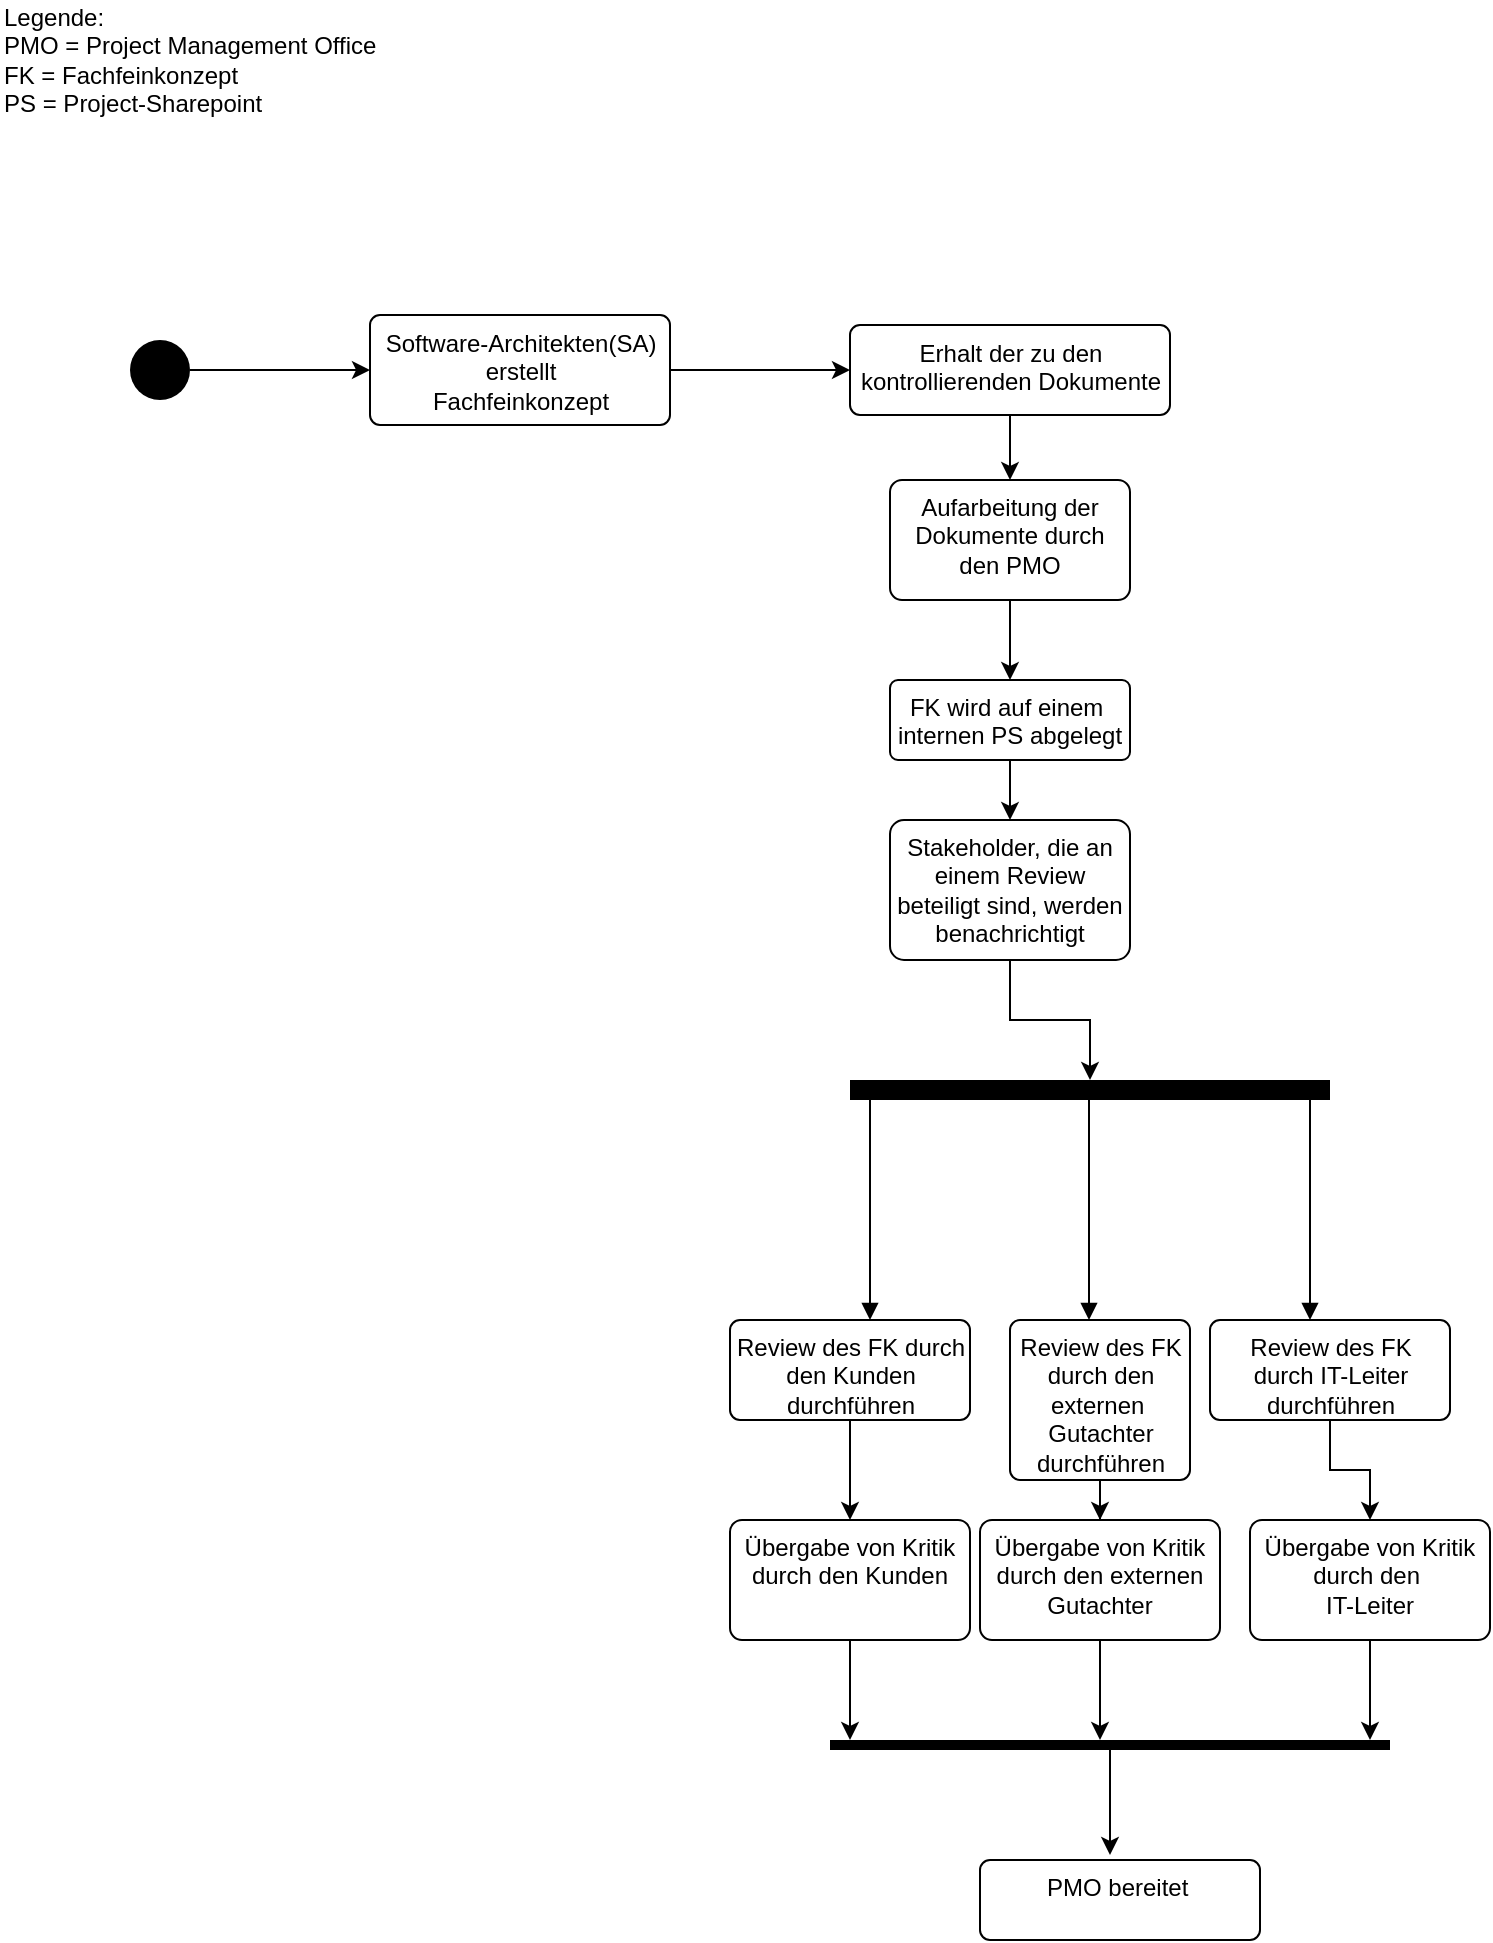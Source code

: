 <mxfile version="13.9.3" type="github">
  <diagram name="Page-1" id="0783ab3e-0a74-02c8-0abd-f7b4e66b4bec">
    <mxGraphModel dx="1422" dy="737" grid="1" gridSize="10" guides="1" tooltips="1" connect="1" arrows="1" fold="1" page="1" pageScale="1" pageWidth="850" pageHeight="1100" background="#ffffff" math="0" shadow="0">
      <root>
        <mxCell id="0" />
        <mxCell id="1" parent="0" />
        <mxCell id="Knu2U8k6lseqH8GCTdI2-4" value="" style="edgeStyle=orthogonalEdgeStyle;rounded=0;orthogonalLoop=1;jettySize=auto;html=1;" edge="1" parent="1" source="Knu2U8k6lseqH8GCTdI2-1" target="Knu2U8k6lseqH8GCTdI2-2">
          <mxGeometry relative="1" as="geometry" />
        </mxCell>
        <mxCell id="Knu2U8k6lseqH8GCTdI2-1" value="" style="ellipse;fillColor=#000000;strokeColor=none;" vertex="1" parent="1">
          <mxGeometry x="80" y="170" width="30" height="30" as="geometry" />
        </mxCell>
        <mxCell id="Knu2U8k6lseqH8GCTdI2-6" value="" style="edgeStyle=orthogonalEdgeStyle;rounded=0;orthogonalLoop=1;jettySize=auto;html=1;" edge="1" parent="1" source="Knu2U8k6lseqH8GCTdI2-2" target="Knu2U8k6lseqH8GCTdI2-5">
          <mxGeometry relative="1" as="geometry" />
        </mxCell>
        <mxCell id="Knu2U8k6lseqH8GCTdI2-2" value="Software-Architekten(SA)&lt;br&gt;erstellt&lt;br&gt;Fachfeinkonzept" style="html=1;align=center;verticalAlign=top;rounded=1;absoluteArcSize=1;arcSize=10;dashed=0;" vertex="1" parent="1">
          <mxGeometry x="200" y="157.5" width="150" height="55" as="geometry" />
        </mxCell>
        <mxCell id="Knu2U8k6lseqH8GCTdI2-8" value="" style="edgeStyle=orthogonalEdgeStyle;rounded=0;orthogonalLoop=1;jettySize=auto;html=1;" edge="1" parent="1" source="Knu2U8k6lseqH8GCTdI2-5" target="Knu2U8k6lseqH8GCTdI2-7">
          <mxGeometry relative="1" as="geometry" />
        </mxCell>
        <mxCell id="Knu2U8k6lseqH8GCTdI2-5" value="Erhalt der zu den &lt;br&gt;kontrollierenden Dokumente" style="html=1;align=center;verticalAlign=top;rounded=1;absoluteArcSize=1;arcSize=10;dashed=0;" vertex="1" parent="1">
          <mxGeometry x="440" y="162.5" width="160" height="45" as="geometry" />
        </mxCell>
        <mxCell id="Knu2U8k6lseqH8GCTdI2-13" value="" style="edgeStyle=orthogonalEdgeStyle;rounded=0;orthogonalLoop=1;jettySize=auto;html=1;" edge="1" parent="1" source="Knu2U8k6lseqH8GCTdI2-7" target="Knu2U8k6lseqH8GCTdI2-12">
          <mxGeometry relative="1" as="geometry" />
        </mxCell>
        <mxCell id="Knu2U8k6lseqH8GCTdI2-7" value="Aufarbeitung der Dokumente durch den PMO" style="whiteSpace=wrap;html=1;rounded=1;dashed=0;verticalAlign=top;arcSize=10;" vertex="1" parent="1">
          <mxGeometry x="460" y="240" width="120" height="60" as="geometry" />
        </mxCell>
        <mxCell id="Knu2U8k6lseqH8GCTdI2-11" value="Legende:&lt;br&gt;PMO = Project Management Office&lt;br&gt;FK = Fachfeinkonzept&lt;br&gt;PS = Project-Sharepoint" style="text;html=1;align=left;verticalAlign=middle;resizable=0;points=[];autosize=1;" vertex="1" parent="1">
          <mxGeometry x="15" width="200" height="60" as="geometry" />
        </mxCell>
        <mxCell id="Knu2U8k6lseqH8GCTdI2-15" value="" style="edgeStyle=orthogonalEdgeStyle;rounded=0;orthogonalLoop=1;jettySize=auto;html=1;" edge="1" parent="1" source="Knu2U8k6lseqH8GCTdI2-12" target="Knu2U8k6lseqH8GCTdI2-14">
          <mxGeometry relative="1" as="geometry" />
        </mxCell>
        <mxCell id="Knu2U8k6lseqH8GCTdI2-12" value="FK wird auf einem&amp;nbsp;&lt;br&gt;internen PS abgelegt" style="whiteSpace=wrap;html=1;rounded=1;dashed=0;verticalAlign=top;arcSize=10;" vertex="1" parent="1">
          <mxGeometry x="460" y="340" width="120" height="40" as="geometry" />
        </mxCell>
        <mxCell id="Knu2U8k6lseqH8GCTdI2-17" value="" style="edgeStyle=orthogonalEdgeStyle;rounded=0;orthogonalLoop=1;jettySize=auto;html=1;" edge="1" parent="1" source="Knu2U8k6lseqH8GCTdI2-14" target="Knu2U8k6lseqH8GCTdI2-16">
          <mxGeometry relative="1" as="geometry" />
        </mxCell>
        <mxCell id="Knu2U8k6lseqH8GCTdI2-14" value="Stakeholder, die an einem Review beteiligt sind, werden benachrichtigt" style="whiteSpace=wrap;html=1;rounded=1;dashed=0;verticalAlign=top;arcSize=10;" vertex="1" parent="1">
          <mxGeometry x="460" y="410" width="120" height="70" as="geometry" />
        </mxCell>
        <mxCell id="Knu2U8k6lseqH8GCTdI2-16" value="" style="html=1;points=[];perimeter=orthogonalPerimeter;fillColor=#000000;strokeColor=none;direction=south;" vertex="1" parent="1">
          <mxGeometry x="440" y="540" width="240" height="10" as="geometry" />
        </mxCell>
        <mxCell id="Knu2U8k6lseqH8GCTdI2-20" value="" style="endArrow=block;endFill=1;html=1;edgeStyle=orthogonalEdgeStyle;align=left;verticalAlign=top;" edge="1" parent="1">
          <mxGeometry y="81" relative="1" as="geometry">
            <mxPoint x="450" y="550" as="sourcePoint" />
            <mxPoint x="450" y="660" as="targetPoint" />
            <Array as="points">
              <mxPoint x="450" y="600" />
              <mxPoint x="450" y="600" />
            </Array>
            <mxPoint x="-80" y="71" as="offset" />
          </mxGeometry>
        </mxCell>
        <mxCell id="Knu2U8k6lseqH8GCTdI2-23" value="" style="endArrow=block;endFill=1;html=1;edgeStyle=orthogonalEdgeStyle;align=left;verticalAlign=top;" edge="1" parent="1">
          <mxGeometry y="81" relative="1" as="geometry">
            <mxPoint x="559.5" y="550" as="sourcePoint" />
            <mxPoint x="559.5" y="660" as="targetPoint" />
            <Array as="points">
              <mxPoint x="559.5" y="600" />
              <mxPoint x="559.5" y="600" />
            </Array>
            <mxPoint x="-80" y="71" as="offset" />
          </mxGeometry>
        </mxCell>
        <mxCell id="Knu2U8k6lseqH8GCTdI2-24" value="" style="endArrow=block;endFill=1;html=1;edgeStyle=orthogonalEdgeStyle;align=left;verticalAlign=top;" edge="1" parent="1">
          <mxGeometry y="81" relative="1" as="geometry">
            <mxPoint x="670" y="550" as="sourcePoint" />
            <mxPoint x="670" y="660" as="targetPoint" />
            <Array as="points">
              <mxPoint x="670" y="600" />
              <mxPoint x="670" y="600" />
            </Array>
            <mxPoint x="-80" y="71" as="offset" />
          </mxGeometry>
        </mxCell>
        <mxCell id="Knu2U8k6lseqH8GCTdI2-29" value="" style="edgeStyle=orthogonalEdgeStyle;rounded=0;orthogonalLoop=1;jettySize=auto;html=1;" edge="1" parent="1" source="Knu2U8k6lseqH8GCTdI2-25" target="Knu2U8k6lseqH8GCTdI2-28">
          <mxGeometry relative="1" as="geometry" />
        </mxCell>
        <mxCell id="Knu2U8k6lseqH8GCTdI2-25" value="Review des FK durch&lt;br&gt;den Kunden &lt;br&gt;durchführen" style="html=1;align=center;verticalAlign=top;rounded=1;absoluteArcSize=1;arcSize=10;dashed=0;" vertex="1" parent="1">
          <mxGeometry x="380" y="660" width="120" height="50" as="geometry" />
        </mxCell>
        <mxCell id="Knu2U8k6lseqH8GCTdI2-31" value="" style="edgeStyle=orthogonalEdgeStyle;rounded=0;orthogonalLoop=1;jettySize=auto;html=1;" edge="1" parent="1" source="Knu2U8k6lseqH8GCTdI2-26" target="Knu2U8k6lseqH8GCTdI2-30">
          <mxGeometry relative="1" as="geometry" />
        </mxCell>
        <mxCell id="Knu2U8k6lseqH8GCTdI2-26" value="Review des FK &lt;br&gt;durch den &lt;br&gt;externen&amp;nbsp;&lt;br&gt;Gutachter&lt;br&gt;durchführen" style="html=1;align=center;verticalAlign=top;rounded=1;absoluteArcSize=1;arcSize=10;dashed=0;" vertex="1" parent="1">
          <mxGeometry x="520" y="660" width="90" height="80" as="geometry" />
        </mxCell>
        <mxCell id="Knu2U8k6lseqH8GCTdI2-33" value="" style="edgeStyle=orthogonalEdgeStyle;rounded=0;orthogonalLoop=1;jettySize=auto;html=1;" edge="1" parent="1" source="Knu2U8k6lseqH8GCTdI2-27" target="Knu2U8k6lseqH8GCTdI2-32">
          <mxGeometry relative="1" as="geometry" />
        </mxCell>
        <mxCell id="Knu2U8k6lseqH8GCTdI2-27" value="Review des FK&lt;br&gt;durch IT-Leiter&lt;br&gt;durchführen" style="html=1;align=center;verticalAlign=top;rounded=1;absoluteArcSize=1;arcSize=10;dashed=0;" vertex="1" parent="1">
          <mxGeometry x="620" y="660" width="120" height="50" as="geometry" />
        </mxCell>
        <mxCell id="Knu2U8k6lseqH8GCTdI2-35" value="" style="edgeStyle=orthogonalEdgeStyle;rounded=0;orthogonalLoop=1;jettySize=auto;html=1;" edge="1" parent="1" source="Knu2U8k6lseqH8GCTdI2-28" target="Knu2U8k6lseqH8GCTdI2-34">
          <mxGeometry relative="1" as="geometry">
            <Array as="points">
              <mxPoint x="440" y="860" />
              <mxPoint x="440" y="860" />
            </Array>
          </mxGeometry>
        </mxCell>
        <mxCell id="Knu2U8k6lseqH8GCTdI2-28" value="Übergabe von Kritik&lt;br&gt;durch den Kunden" style="whiteSpace=wrap;html=1;rounded=1;dashed=0;verticalAlign=top;arcSize=10;" vertex="1" parent="1">
          <mxGeometry x="380" y="760" width="120" height="60" as="geometry" />
        </mxCell>
        <mxCell id="Knu2U8k6lseqH8GCTdI2-36" value="" style="edgeStyle=orthogonalEdgeStyle;rounded=0;orthogonalLoop=1;jettySize=auto;html=1;" edge="1" parent="1" source="Knu2U8k6lseqH8GCTdI2-30" target="Knu2U8k6lseqH8GCTdI2-34">
          <mxGeometry relative="1" as="geometry">
            <Array as="points">
              <mxPoint x="565" y="860" />
              <mxPoint x="565" y="860" />
            </Array>
          </mxGeometry>
        </mxCell>
        <mxCell id="Knu2U8k6lseqH8GCTdI2-30" value="Übergabe von Kritik&lt;br&gt;durch den externen&lt;br&gt;Gutachter" style="whiteSpace=wrap;html=1;rounded=1;dashed=0;verticalAlign=top;arcSize=10;" vertex="1" parent="1">
          <mxGeometry x="505" y="760" width="120" height="60" as="geometry" />
        </mxCell>
        <mxCell id="Knu2U8k6lseqH8GCTdI2-37" value="" style="edgeStyle=orthogonalEdgeStyle;rounded=0;orthogonalLoop=1;jettySize=auto;html=1;" edge="1" parent="1" source="Knu2U8k6lseqH8GCTdI2-32" target="Knu2U8k6lseqH8GCTdI2-34">
          <mxGeometry relative="1" as="geometry">
            <Array as="points">
              <mxPoint x="700" y="860" />
              <mxPoint x="700" y="860" />
            </Array>
          </mxGeometry>
        </mxCell>
        <mxCell id="Knu2U8k6lseqH8GCTdI2-32" value="Übergabe von Kritik&lt;br&gt;durch den&amp;nbsp;&lt;br&gt;IT-Leiter" style="whiteSpace=wrap;html=1;rounded=1;dashed=0;verticalAlign=top;arcSize=10;" vertex="1" parent="1">
          <mxGeometry x="640" y="760" width="120" height="60" as="geometry" />
        </mxCell>
        <mxCell id="Knu2U8k6lseqH8GCTdI2-39" value="" style="edgeStyle=orthogonalEdgeStyle;rounded=0;orthogonalLoop=1;jettySize=auto;html=1;" edge="1" parent="1" source="Knu2U8k6lseqH8GCTdI2-34">
          <mxGeometry relative="1" as="geometry">
            <mxPoint x="570" y="927.5" as="targetPoint" />
          </mxGeometry>
        </mxCell>
        <mxCell id="Knu2U8k6lseqH8GCTdI2-34" value="" style="html=1;points=[];perimeter=orthogonalPerimeter;fillColor=#000000;strokeColor=none;direction=south;" vertex="1" parent="1">
          <mxGeometry x="430" y="870" width="280" height="5" as="geometry" />
        </mxCell>
        <mxCell id="Knu2U8k6lseqH8GCTdI2-40" value="PMO bereitet&amp;nbsp;" style="html=1;align=center;verticalAlign=top;rounded=1;absoluteArcSize=1;arcSize=10;dashed=0;" vertex="1" parent="1">
          <mxGeometry x="505" y="930" width="140" height="40" as="geometry" />
        </mxCell>
      </root>
    </mxGraphModel>
  </diagram>
</mxfile>
